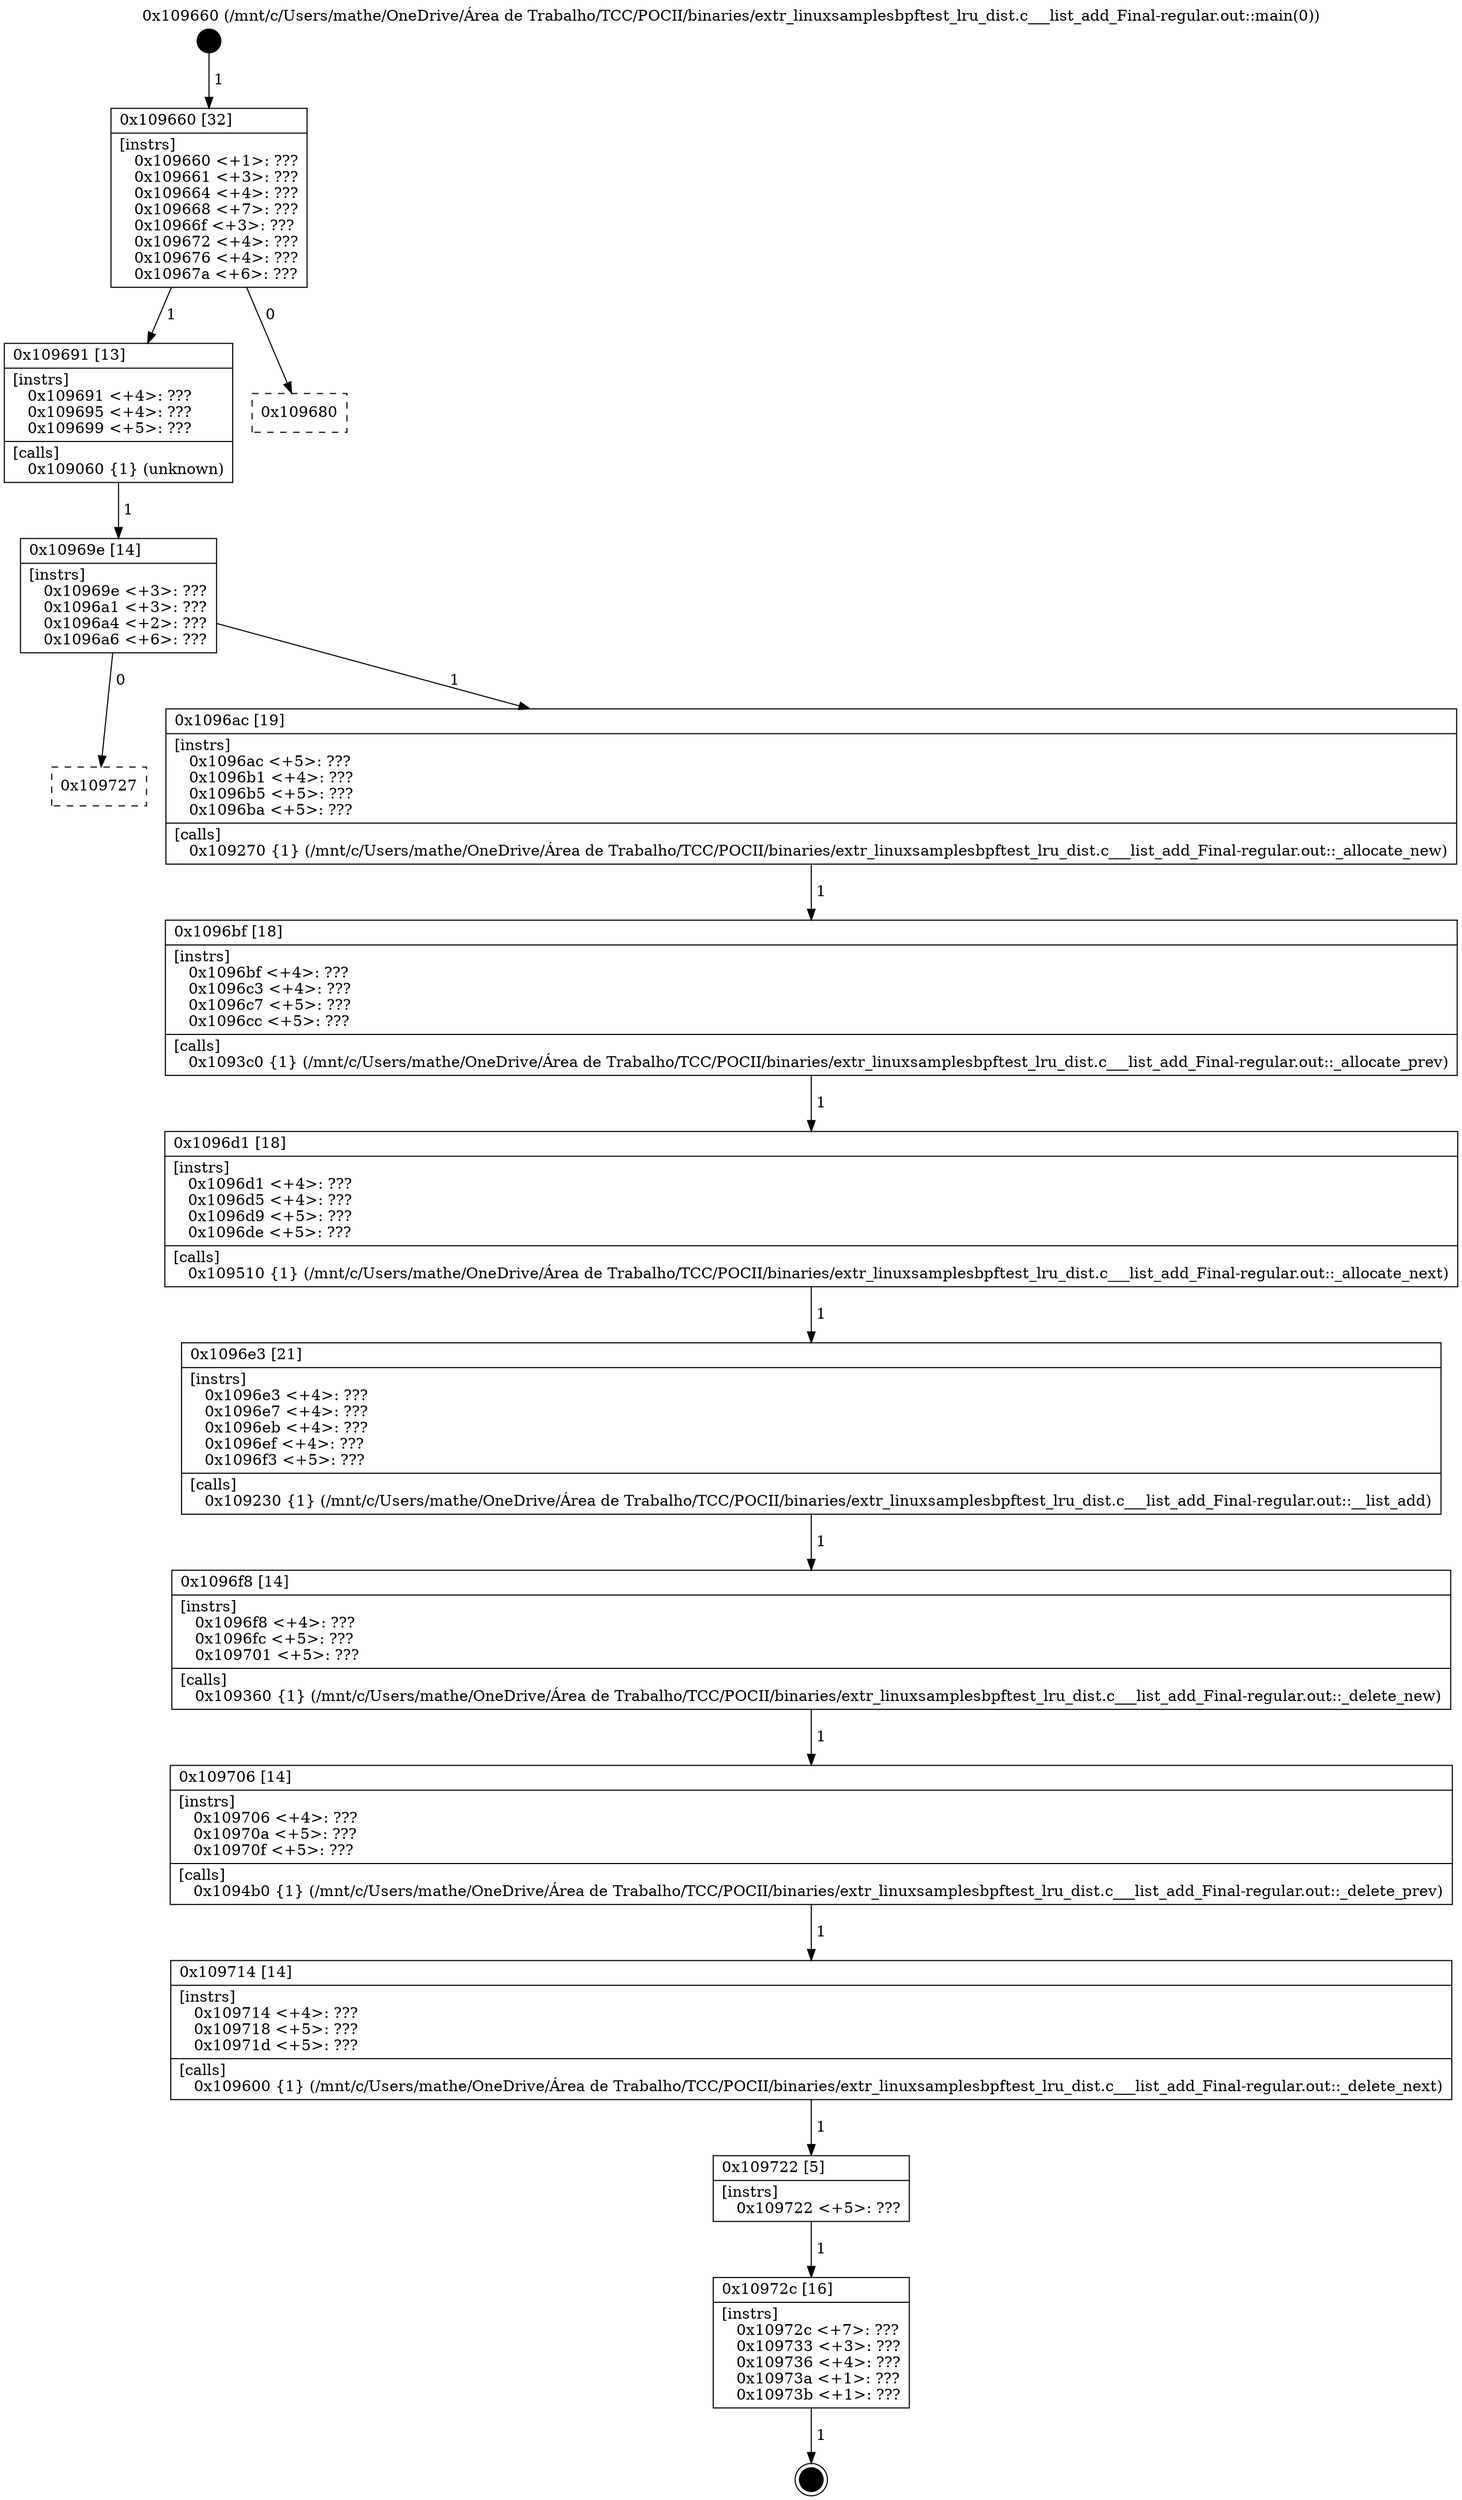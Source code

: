 digraph "0x109660" {
  label = "0x109660 (/mnt/c/Users/mathe/OneDrive/Área de Trabalho/TCC/POCII/binaries/extr_linuxsamplesbpftest_lru_dist.c___list_add_Final-regular.out::main(0))"
  labelloc = "t"
  node[shape=record]

  Entry [label="",width=0.3,height=0.3,shape=circle,fillcolor=black,style=filled]
  "0x109660" [label="{
     0x109660 [32]\l
     | [instrs]\l
     &nbsp;&nbsp;0x109660 \<+1\>: ???\l
     &nbsp;&nbsp;0x109661 \<+3\>: ???\l
     &nbsp;&nbsp;0x109664 \<+4\>: ???\l
     &nbsp;&nbsp;0x109668 \<+7\>: ???\l
     &nbsp;&nbsp;0x10966f \<+3\>: ???\l
     &nbsp;&nbsp;0x109672 \<+4\>: ???\l
     &nbsp;&nbsp;0x109676 \<+4\>: ???\l
     &nbsp;&nbsp;0x10967a \<+6\>: ???\l
  }"]
  "0x109691" [label="{
     0x109691 [13]\l
     | [instrs]\l
     &nbsp;&nbsp;0x109691 \<+4\>: ???\l
     &nbsp;&nbsp;0x109695 \<+4\>: ???\l
     &nbsp;&nbsp;0x109699 \<+5\>: ???\l
     | [calls]\l
     &nbsp;&nbsp;0x109060 \{1\} (unknown)\l
  }"]
  "0x109680" [label="{
     0x109680\l
  }", style=dashed]
  "0x10969e" [label="{
     0x10969e [14]\l
     | [instrs]\l
     &nbsp;&nbsp;0x10969e \<+3\>: ???\l
     &nbsp;&nbsp;0x1096a1 \<+3\>: ???\l
     &nbsp;&nbsp;0x1096a4 \<+2\>: ???\l
     &nbsp;&nbsp;0x1096a6 \<+6\>: ???\l
  }"]
  "0x109727" [label="{
     0x109727\l
  }", style=dashed]
  "0x1096ac" [label="{
     0x1096ac [19]\l
     | [instrs]\l
     &nbsp;&nbsp;0x1096ac \<+5\>: ???\l
     &nbsp;&nbsp;0x1096b1 \<+4\>: ???\l
     &nbsp;&nbsp;0x1096b5 \<+5\>: ???\l
     &nbsp;&nbsp;0x1096ba \<+5\>: ???\l
     | [calls]\l
     &nbsp;&nbsp;0x109270 \{1\} (/mnt/c/Users/mathe/OneDrive/Área de Trabalho/TCC/POCII/binaries/extr_linuxsamplesbpftest_lru_dist.c___list_add_Final-regular.out::_allocate_new)\l
  }"]
  Exit [label="",width=0.3,height=0.3,shape=circle,fillcolor=black,style=filled,peripheries=2]
  "0x1096bf" [label="{
     0x1096bf [18]\l
     | [instrs]\l
     &nbsp;&nbsp;0x1096bf \<+4\>: ???\l
     &nbsp;&nbsp;0x1096c3 \<+4\>: ???\l
     &nbsp;&nbsp;0x1096c7 \<+5\>: ???\l
     &nbsp;&nbsp;0x1096cc \<+5\>: ???\l
     | [calls]\l
     &nbsp;&nbsp;0x1093c0 \{1\} (/mnt/c/Users/mathe/OneDrive/Área de Trabalho/TCC/POCII/binaries/extr_linuxsamplesbpftest_lru_dist.c___list_add_Final-regular.out::_allocate_prev)\l
  }"]
  "0x1096d1" [label="{
     0x1096d1 [18]\l
     | [instrs]\l
     &nbsp;&nbsp;0x1096d1 \<+4\>: ???\l
     &nbsp;&nbsp;0x1096d5 \<+4\>: ???\l
     &nbsp;&nbsp;0x1096d9 \<+5\>: ???\l
     &nbsp;&nbsp;0x1096de \<+5\>: ???\l
     | [calls]\l
     &nbsp;&nbsp;0x109510 \{1\} (/mnt/c/Users/mathe/OneDrive/Área de Trabalho/TCC/POCII/binaries/extr_linuxsamplesbpftest_lru_dist.c___list_add_Final-regular.out::_allocate_next)\l
  }"]
  "0x1096e3" [label="{
     0x1096e3 [21]\l
     | [instrs]\l
     &nbsp;&nbsp;0x1096e3 \<+4\>: ???\l
     &nbsp;&nbsp;0x1096e7 \<+4\>: ???\l
     &nbsp;&nbsp;0x1096eb \<+4\>: ???\l
     &nbsp;&nbsp;0x1096ef \<+4\>: ???\l
     &nbsp;&nbsp;0x1096f3 \<+5\>: ???\l
     | [calls]\l
     &nbsp;&nbsp;0x109230 \{1\} (/mnt/c/Users/mathe/OneDrive/Área de Trabalho/TCC/POCII/binaries/extr_linuxsamplesbpftest_lru_dist.c___list_add_Final-regular.out::__list_add)\l
  }"]
  "0x1096f8" [label="{
     0x1096f8 [14]\l
     | [instrs]\l
     &nbsp;&nbsp;0x1096f8 \<+4\>: ???\l
     &nbsp;&nbsp;0x1096fc \<+5\>: ???\l
     &nbsp;&nbsp;0x109701 \<+5\>: ???\l
     | [calls]\l
     &nbsp;&nbsp;0x109360 \{1\} (/mnt/c/Users/mathe/OneDrive/Área de Trabalho/TCC/POCII/binaries/extr_linuxsamplesbpftest_lru_dist.c___list_add_Final-regular.out::_delete_new)\l
  }"]
  "0x109706" [label="{
     0x109706 [14]\l
     | [instrs]\l
     &nbsp;&nbsp;0x109706 \<+4\>: ???\l
     &nbsp;&nbsp;0x10970a \<+5\>: ???\l
     &nbsp;&nbsp;0x10970f \<+5\>: ???\l
     | [calls]\l
     &nbsp;&nbsp;0x1094b0 \{1\} (/mnt/c/Users/mathe/OneDrive/Área de Trabalho/TCC/POCII/binaries/extr_linuxsamplesbpftest_lru_dist.c___list_add_Final-regular.out::_delete_prev)\l
  }"]
  "0x109714" [label="{
     0x109714 [14]\l
     | [instrs]\l
     &nbsp;&nbsp;0x109714 \<+4\>: ???\l
     &nbsp;&nbsp;0x109718 \<+5\>: ???\l
     &nbsp;&nbsp;0x10971d \<+5\>: ???\l
     | [calls]\l
     &nbsp;&nbsp;0x109600 \{1\} (/mnt/c/Users/mathe/OneDrive/Área de Trabalho/TCC/POCII/binaries/extr_linuxsamplesbpftest_lru_dist.c___list_add_Final-regular.out::_delete_next)\l
  }"]
  "0x109722" [label="{
     0x109722 [5]\l
     | [instrs]\l
     &nbsp;&nbsp;0x109722 \<+5\>: ???\l
  }"]
  "0x10972c" [label="{
     0x10972c [16]\l
     | [instrs]\l
     &nbsp;&nbsp;0x10972c \<+7\>: ???\l
     &nbsp;&nbsp;0x109733 \<+3\>: ???\l
     &nbsp;&nbsp;0x109736 \<+4\>: ???\l
     &nbsp;&nbsp;0x10973a \<+1\>: ???\l
     &nbsp;&nbsp;0x10973b \<+1\>: ???\l
  }"]
  Entry -> "0x109660" [label=" 1"]
  "0x109660" -> "0x109691" [label=" 1"]
  "0x109660" -> "0x109680" [label=" 0"]
  "0x109691" -> "0x10969e" [label=" 1"]
  "0x10969e" -> "0x109727" [label=" 0"]
  "0x10969e" -> "0x1096ac" [label=" 1"]
  "0x10972c" -> Exit [label=" 1"]
  "0x1096ac" -> "0x1096bf" [label=" 1"]
  "0x1096bf" -> "0x1096d1" [label=" 1"]
  "0x1096d1" -> "0x1096e3" [label=" 1"]
  "0x1096e3" -> "0x1096f8" [label=" 1"]
  "0x1096f8" -> "0x109706" [label=" 1"]
  "0x109706" -> "0x109714" [label=" 1"]
  "0x109714" -> "0x109722" [label=" 1"]
  "0x109722" -> "0x10972c" [label=" 1"]
}

